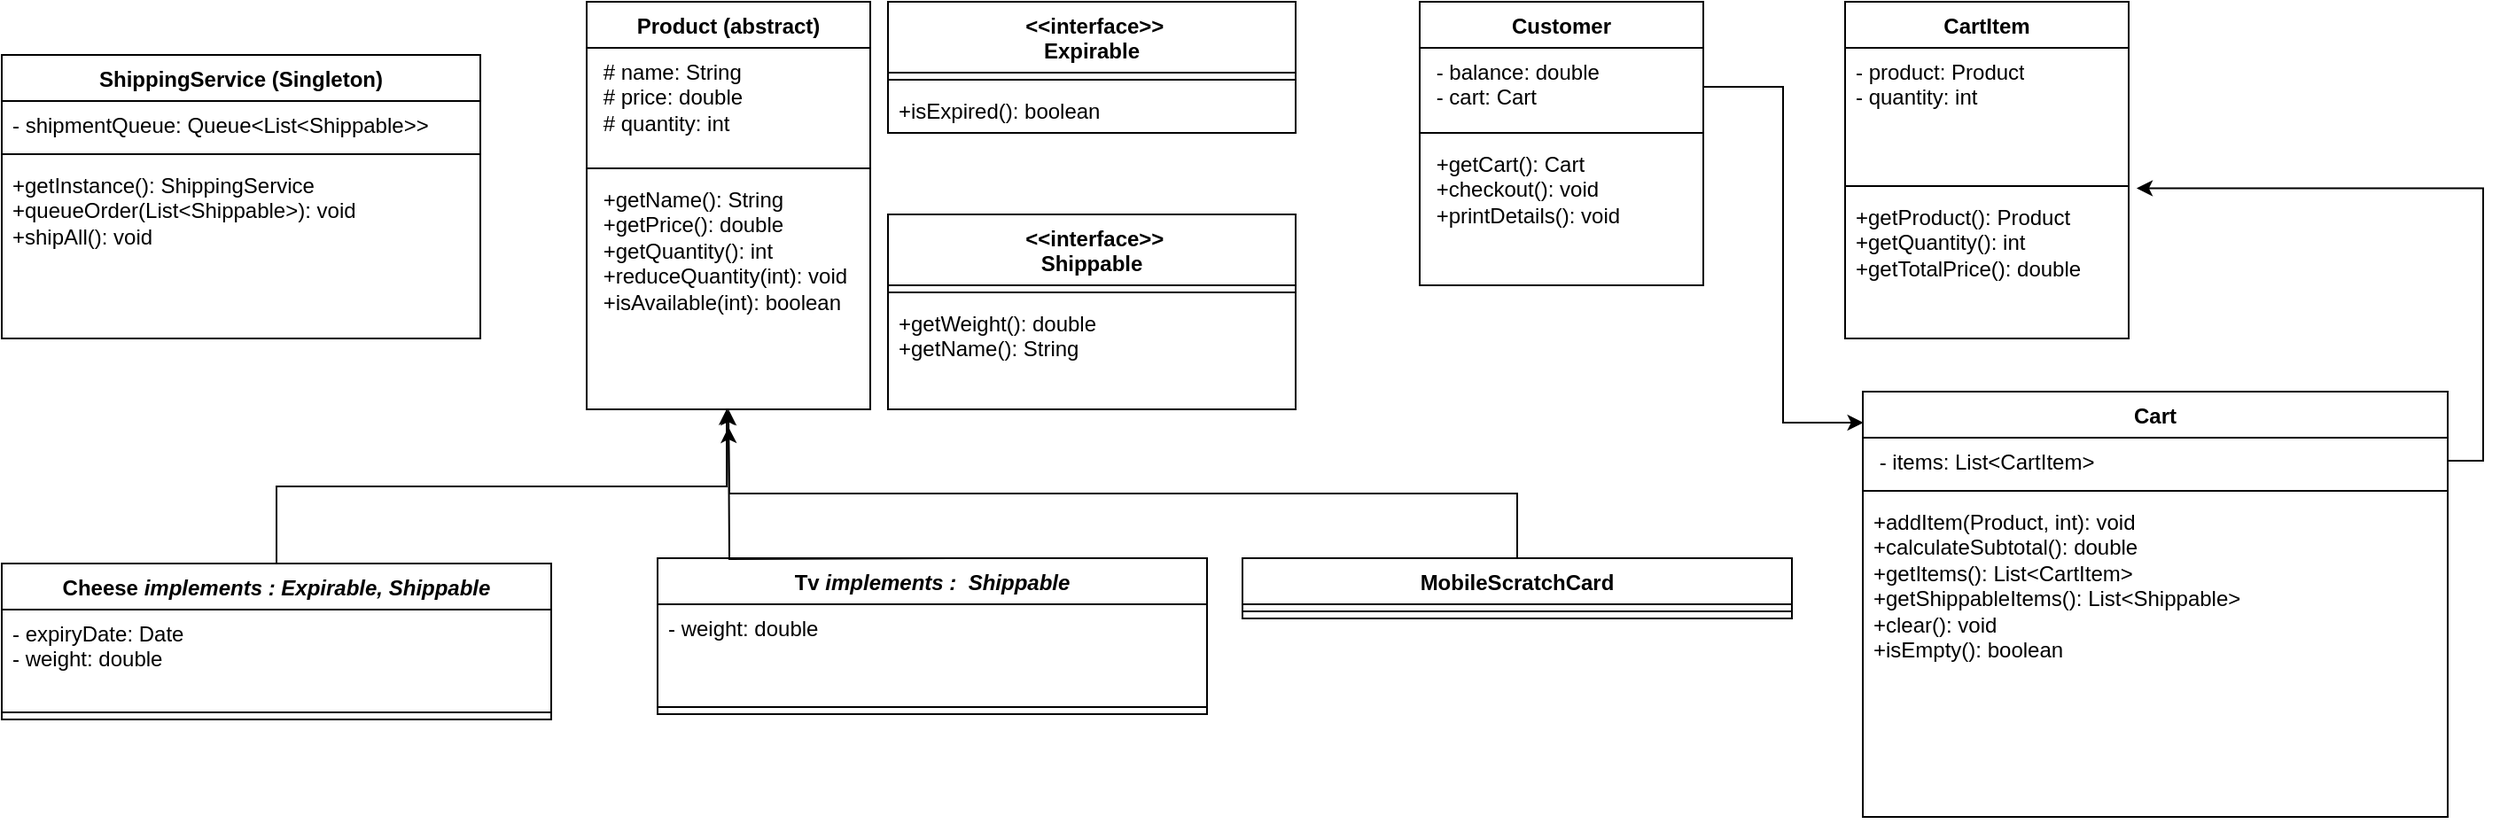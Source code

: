 <mxfile version="27.2.0">
  <diagram name="Page-1" id="929967ad-93f9-6ef4-fab6-5d389245f69c">
    <mxGraphModel dx="1737" dy="950" grid="1" gridSize="10" guides="1" tooltips="1" connect="1" arrows="1" fold="1" page="1" pageScale="1.5" pageWidth="1169" pageHeight="826" background="#ffffff" math="0" shadow="0">
      <root>
        <mxCell id="0" style=";html=1;" />
        <mxCell id="1" style=";html=1;" parent="0" />
        <mxCell id="t82LkbYWw16WD3sVGFrq-4" value="Product (abstract)" style="swimlane;fontStyle=1;align=center;verticalAlign=top;childLayout=stackLayout;horizontal=1;startSize=26;horizontalStack=0;resizeParent=1;resizeParentMax=0;resizeLast=0;collapsible=1;marginBottom=0;whiteSpace=wrap;html=1;" vertex="1" parent="1">
          <mxGeometry x="370" y="260" width="160" height="230" as="geometry" />
        </mxCell>
        <mxCell id="t82LkbYWw16WD3sVGFrq-5" value="&lt;div&gt;&amp;nbsp;# name: String&amp;nbsp; &amp;nbsp; &amp;nbsp; &amp;nbsp;&lt;/div&gt;&lt;div&gt;&amp;nbsp;# price: double&amp;nbsp; &amp;nbsp;&lt;/div&gt;&lt;div&gt;&amp;nbsp;# quantity: int&amp;nbsp;&lt;/div&gt;" style="text;strokeColor=none;fillColor=none;align=left;verticalAlign=top;spacingLeft=4;spacingRight=4;overflow=hidden;rotatable=0;points=[[0,0.5],[1,0.5]];portConstraint=eastwest;whiteSpace=wrap;html=1;" vertex="1" parent="t82LkbYWw16WD3sVGFrq-4">
          <mxGeometry y="26" width="160" height="64" as="geometry" />
        </mxCell>
        <mxCell id="t82LkbYWw16WD3sVGFrq-6" value="" style="line;strokeWidth=1;fillColor=none;align=left;verticalAlign=middle;spacingTop=-1;spacingLeft=3;spacingRight=3;rotatable=0;labelPosition=right;points=[];portConstraint=eastwest;strokeColor=inherit;" vertex="1" parent="t82LkbYWw16WD3sVGFrq-4">
          <mxGeometry y="90" width="160" height="8" as="geometry" />
        </mxCell>
        <mxCell id="t82LkbYWw16WD3sVGFrq-7" value="&lt;div&gt;&amp;nbsp;+getName(): String&amp;nbsp; &amp;nbsp;&amp;nbsp;&lt;/div&gt;&lt;div&gt;&amp;nbsp;+getPrice(): double&amp;nbsp;&amp;nbsp;&lt;/div&gt;&lt;div&gt;&amp;nbsp;+getQuantity(): int&amp;nbsp;&amp;nbsp;&lt;/div&gt;&lt;div&gt;&amp;nbsp;+reduceQuantity(int): void&lt;/div&gt;&lt;div&gt;&amp;nbsp;+isAvailable(int): boolean&amp;nbsp;&lt;/div&gt;" style="text;strokeColor=none;fillColor=none;align=left;verticalAlign=top;spacingLeft=4;spacingRight=4;overflow=hidden;rotatable=0;points=[[0,0.5],[1,0.5]];portConstraint=eastwest;whiteSpace=wrap;html=1;" vertex="1" parent="t82LkbYWw16WD3sVGFrq-4">
          <mxGeometry y="98" width="160" height="132" as="geometry" />
        </mxCell>
        <mxCell id="t82LkbYWw16WD3sVGFrq-8" value="&amp;nbsp;&amp;lt;&amp;lt;interface&amp;gt;&amp;gt;&lt;div&gt;Expirable&lt;/div&gt;" style="swimlane;fontStyle=1;align=center;verticalAlign=top;childLayout=stackLayout;horizontal=1;startSize=40;horizontalStack=0;resizeParent=1;resizeParentMax=0;resizeLast=0;collapsible=1;marginBottom=0;whiteSpace=wrap;html=1;" vertex="1" parent="1">
          <mxGeometry x="540" y="260" width="230" height="74" as="geometry" />
        </mxCell>
        <mxCell id="t82LkbYWw16WD3sVGFrq-10" value="" style="line;strokeWidth=1;fillColor=none;align=left;verticalAlign=middle;spacingTop=-1;spacingLeft=3;spacingRight=3;rotatable=0;labelPosition=right;points=[];portConstraint=eastwest;strokeColor=inherit;" vertex="1" parent="t82LkbYWw16WD3sVGFrq-8">
          <mxGeometry y="40" width="230" height="8" as="geometry" />
        </mxCell>
        <mxCell id="t82LkbYWw16WD3sVGFrq-11" value="+isExpired(): boolean" style="text;strokeColor=none;fillColor=none;align=left;verticalAlign=top;spacingLeft=4;spacingRight=4;overflow=hidden;rotatable=0;points=[[0,0.5],[1,0.5]];portConstraint=eastwest;whiteSpace=wrap;html=1;" vertex="1" parent="t82LkbYWw16WD3sVGFrq-8">
          <mxGeometry y="48" width="230" height="26" as="geometry" />
        </mxCell>
        <mxCell id="t82LkbYWw16WD3sVGFrq-12" value="&amp;nbsp;&amp;lt;&amp;lt;interface&amp;gt;&amp;gt;&lt;div&gt;Shippable&lt;/div&gt;" style="swimlane;fontStyle=1;align=center;verticalAlign=top;childLayout=stackLayout;horizontal=1;startSize=40;horizontalStack=0;resizeParent=1;resizeParentMax=0;resizeLast=0;collapsible=1;marginBottom=0;whiteSpace=wrap;html=1;" vertex="1" parent="1">
          <mxGeometry x="540" y="380" width="230" height="110" as="geometry" />
        </mxCell>
        <mxCell id="t82LkbYWw16WD3sVGFrq-13" value="" style="line;strokeWidth=1;fillColor=none;align=left;verticalAlign=middle;spacingTop=-1;spacingLeft=3;spacingRight=3;rotatable=0;labelPosition=right;points=[];portConstraint=eastwest;strokeColor=inherit;" vertex="1" parent="t82LkbYWw16WD3sVGFrq-12">
          <mxGeometry y="40" width="230" height="8" as="geometry" />
        </mxCell>
        <mxCell id="t82LkbYWw16WD3sVGFrq-14" value="+getWeight(): double&lt;div&gt;+getName(): String&lt;/div&gt;" style="text;strokeColor=none;fillColor=none;align=left;verticalAlign=top;spacingLeft=4;spacingRight=4;overflow=hidden;rotatable=0;points=[[0,0.5],[1,0.5]];portConstraint=eastwest;whiteSpace=wrap;html=1;" vertex="1" parent="t82LkbYWw16WD3sVGFrq-12">
          <mxGeometry y="48" width="230" height="62" as="geometry" />
        </mxCell>
        <mxCell id="t82LkbYWw16WD3sVGFrq-15" value="Cheese &lt;i&gt;implements : Expirable, Shippable&lt;/i&gt;" style="swimlane;fontStyle=1;align=center;verticalAlign=top;childLayout=stackLayout;horizontal=1;startSize=26;horizontalStack=0;resizeParent=1;resizeParentMax=0;resizeLast=0;collapsible=1;marginBottom=0;whiteSpace=wrap;html=1;" vertex="1" parent="1">
          <mxGeometry x="40" y="577" width="310" height="88" as="geometry" />
        </mxCell>
        <mxCell id="t82LkbYWw16WD3sVGFrq-16" value="- expiryDate: Date&lt;div&gt;- weight: double&amp;nbsp;&lt;/div&gt;" style="text;strokeColor=none;fillColor=none;align=left;verticalAlign=top;spacingLeft=4;spacingRight=4;overflow=hidden;rotatable=0;points=[[0,0.5],[1,0.5]];portConstraint=eastwest;whiteSpace=wrap;html=1;" vertex="1" parent="t82LkbYWw16WD3sVGFrq-15">
          <mxGeometry y="26" width="310" height="54" as="geometry" />
        </mxCell>
        <mxCell id="t82LkbYWw16WD3sVGFrq-17" value="" style="line;strokeWidth=1;fillColor=none;align=left;verticalAlign=middle;spacingTop=-1;spacingLeft=3;spacingRight=3;rotatable=0;labelPosition=right;points=[];portConstraint=eastwest;strokeColor=inherit;" vertex="1" parent="t82LkbYWw16WD3sVGFrq-15">
          <mxGeometry y="80" width="310" height="8" as="geometry" />
        </mxCell>
        <mxCell id="t82LkbYWw16WD3sVGFrq-19" value="Tv&amp;nbsp;&lt;i&gt;implements :&amp;nbsp; Shippable&lt;/i&gt;" style="swimlane;fontStyle=1;align=center;verticalAlign=top;childLayout=stackLayout;horizontal=1;startSize=26;horizontalStack=0;resizeParent=1;resizeParentMax=0;resizeLast=0;collapsible=1;marginBottom=0;whiteSpace=wrap;html=1;" vertex="1" parent="1">
          <mxGeometry x="410" y="574" width="310" height="88" as="geometry" />
        </mxCell>
        <mxCell id="t82LkbYWw16WD3sVGFrq-20" value="&lt;div&gt;- weight: double&amp;nbsp;&lt;/div&gt;" style="text;strokeColor=none;fillColor=none;align=left;verticalAlign=top;spacingLeft=4;spacingRight=4;overflow=hidden;rotatable=0;points=[[0,0.5],[1,0.5]];portConstraint=eastwest;whiteSpace=wrap;html=1;" vertex="1" parent="t82LkbYWw16WD3sVGFrq-19">
          <mxGeometry y="26" width="310" height="54" as="geometry" />
        </mxCell>
        <mxCell id="t82LkbYWw16WD3sVGFrq-21" value="" style="line;strokeWidth=1;fillColor=none;align=left;verticalAlign=middle;spacingTop=-1;spacingLeft=3;spacingRight=3;rotatable=0;labelPosition=right;points=[];portConstraint=eastwest;strokeColor=inherit;" vertex="1" parent="t82LkbYWw16WD3sVGFrq-19">
          <mxGeometry y="80" width="310" height="8" as="geometry" />
        </mxCell>
        <mxCell id="t82LkbYWw16WD3sVGFrq-30" style="edgeStyle=orthogonalEdgeStyle;rounded=0;orthogonalLoop=1;jettySize=auto;html=1;exitX=0.5;exitY=0;exitDx=0;exitDy=0;" edge="1" parent="1" source="t82LkbYWw16WD3sVGFrq-23">
          <mxGeometry relative="1" as="geometry">
            <mxPoint x="450" y="500" as="targetPoint" />
          </mxGeometry>
        </mxCell>
        <mxCell id="t82LkbYWw16WD3sVGFrq-23" value="MobileScratchCard" style="swimlane;fontStyle=1;align=center;verticalAlign=top;childLayout=stackLayout;horizontal=1;startSize=26;horizontalStack=0;resizeParent=1;resizeParentMax=0;resizeLast=0;collapsible=1;marginBottom=0;whiteSpace=wrap;html=1;" vertex="1" parent="1">
          <mxGeometry x="740" y="574" width="310" height="34" as="geometry" />
        </mxCell>
        <mxCell id="t82LkbYWw16WD3sVGFrq-25" value="" style="line;strokeWidth=1;fillColor=none;align=left;verticalAlign=middle;spacingTop=-1;spacingLeft=3;spacingRight=3;rotatable=0;labelPosition=right;points=[];portConstraint=eastwest;strokeColor=inherit;" vertex="1" parent="t82LkbYWw16WD3sVGFrq-23">
          <mxGeometry y="26" width="310" height="8" as="geometry" />
        </mxCell>
        <mxCell id="t82LkbYWw16WD3sVGFrq-26" style="edgeStyle=orthogonalEdgeStyle;rounded=0;orthogonalLoop=1;jettySize=auto;html=1;exitX=0.5;exitY=0;exitDx=0;exitDy=0;entryX=0.438;entryY=1;entryDx=0;entryDy=0;entryPerimeter=0;" edge="1" parent="1">
          <mxGeometry relative="1" as="geometry">
            <mxPoint x="574.92" y="574" as="sourcePoint" />
            <mxPoint x="450.0" y="490" as="targetPoint" />
          </mxGeometry>
        </mxCell>
        <mxCell id="t82LkbYWw16WD3sVGFrq-27" style="edgeStyle=orthogonalEdgeStyle;rounded=0;orthogonalLoop=1;jettySize=auto;html=1;exitX=0.5;exitY=0;exitDx=0;exitDy=0;entryX=0.494;entryY=0.998;entryDx=0;entryDy=0;entryPerimeter=0;" edge="1" parent="1" source="t82LkbYWw16WD3sVGFrq-15" target="t82LkbYWw16WD3sVGFrq-7">
          <mxGeometry relative="1" as="geometry" />
        </mxCell>
        <mxCell id="t82LkbYWw16WD3sVGFrq-32" value="Cart" style="swimlane;fontStyle=1;align=center;verticalAlign=top;childLayout=stackLayout;horizontal=1;startSize=26;horizontalStack=0;resizeParent=1;resizeParentMax=0;resizeLast=0;collapsible=1;marginBottom=0;whiteSpace=wrap;html=1;" vertex="1" parent="1">
          <mxGeometry x="1090" y="480" width="330" height="240" as="geometry" />
        </mxCell>
        <mxCell id="t82LkbYWw16WD3sVGFrq-33" value="&amp;nbsp;- items: List&amp;lt;CartItem&amp;gt;" style="text;strokeColor=none;fillColor=none;align=left;verticalAlign=top;spacingLeft=4;spacingRight=4;overflow=hidden;rotatable=0;points=[[0,0.5],[1,0.5]];portConstraint=eastwest;whiteSpace=wrap;html=1;" vertex="1" parent="t82LkbYWw16WD3sVGFrq-32">
          <mxGeometry y="26" width="330" height="26" as="geometry" />
        </mxCell>
        <mxCell id="t82LkbYWw16WD3sVGFrq-34" value="" style="line;strokeWidth=1;fillColor=none;align=left;verticalAlign=middle;spacingTop=-1;spacingLeft=3;spacingRight=3;rotatable=0;labelPosition=right;points=[];portConstraint=eastwest;strokeColor=inherit;" vertex="1" parent="t82LkbYWw16WD3sVGFrq-32">
          <mxGeometry y="52" width="330" height="8" as="geometry" />
        </mxCell>
        <mxCell id="t82LkbYWw16WD3sVGFrq-35" value="&lt;div&gt;+addItem(Product, int): void&amp;nbsp;&lt;/div&gt;&lt;div&gt;+calculateSubtotal(): double&amp;nbsp;&lt;/div&gt;&lt;div&gt;+getItems(): List&amp;lt;CartItem&amp;gt;&amp;nbsp;&amp;nbsp;&lt;/div&gt;&lt;div&gt;+getShippableItems(): List&amp;lt;Shippable&amp;gt;&amp;nbsp;&lt;/div&gt;&lt;div&gt;+clear(): void&amp;nbsp; &amp;nbsp;&lt;/div&gt;&lt;div&gt;+isEmpty(): boolean&amp;nbsp;&lt;/div&gt;" style="text;strokeColor=none;fillColor=none;align=left;verticalAlign=top;spacingLeft=4;spacingRight=4;overflow=hidden;rotatable=0;points=[[0,0.5],[1,0.5]];portConstraint=eastwest;whiteSpace=wrap;html=1;" vertex="1" parent="t82LkbYWw16WD3sVGFrq-32">
          <mxGeometry y="60" width="330" height="180" as="geometry" />
        </mxCell>
        <mxCell id="t82LkbYWw16WD3sVGFrq-36" value="CartItem" style="swimlane;fontStyle=1;align=center;verticalAlign=top;childLayout=stackLayout;horizontal=1;startSize=26;horizontalStack=0;resizeParent=1;resizeParentMax=0;resizeLast=0;collapsible=1;marginBottom=0;whiteSpace=wrap;html=1;" vertex="1" parent="1">
          <mxGeometry x="1080" y="260" width="160" height="190" as="geometry" />
        </mxCell>
        <mxCell id="t82LkbYWw16WD3sVGFrq-37" value="&lt;div&gt;- product: Product&lt;/div&gt;&lt;div&gt;- quantity: int&lt;/div&gt;" style="text;strokeColor=none;fillColor=none;align=left;verticalAlign=top;spacingLeft=4;spacingRight=4;overflow=hidden;rotatable=0;points=[[0,0.5],[1,0.5]];portConstraint=eastwest;whiteSpace=wrap;html=1;" vertex="1" parent="t82LkbYWw16WD3sVGFrq-36">
          <mxGeometry y="26" width="160" height="74" as="geometry" />
        </mxCell>
        <mxCell id="t82LkbYWw16WD3sVGFrq-38" value="" style="line;strokeWidth=1;fillColor=none;align=left;verticalAlign=middle;spacingTop=-1;spacingLeft=3;spacingRight=3;rotatable=0;labelPosition=right;points=[];portConstraint=eastwest;strokeColor=inherit;" vertex="1" parent="t82LkbYWw16WD3sVGFrq-36">
          <mxGeometry y="100" width="160" height="8" as="geometry" />
        </mxCell>
        <mxCell id="t82LkbYWw16WD3sVGFrq-39" value="&lt;div&gt;+getProduct(): Product&lt;/div&gt;&lt;div&gt;+getQuantity(): int&amp;nbsp;&amp;nbsp;&lt;/div&gt;&lt;div&gt;+getTotalPrice(): double&amp;nbsp;&lt;/div&gt;" style="text;strokeColor=none;fillColor=none;align=left;verticalAlign=top;spacingLeft=4;spacingRight=4;overflow=hidden;rotatable=0;points=[[0,0.5],[1,0.5]];portConstraint=eastwest;whiteSpace=wrap;html=1;" vertex="1" parent="t82LkbYWw16WD3sVGFrq-36">
          <mxGeometry y="108" width="160" height="82" as="geometry" />
        </mxCell>
        <mxCell id="t82LkbYWw16WD3sVGFrq-42" style="edgeStyle=orthogonalEdgeStyle;rounded=0;orthogonalLoop=1;jettySize=auto;html=1;exitX=1;exitY=0.5;exitDx=0;exitDy=0;entryX=1.028;entryY=1.071;entryDx=0;entryDy=0;entryPerimeter=0;" edge="1" parent="1" source="t82LkbYWw16WD3sVGFrq-33" target="t82LkbYWw16WD3sVGFrq-37">
          <mxGeometry relative="1" as="geometry" />
        </mxCell>
        <mxCell id="t82LkbYWw16WD3sVGFrq-43" value="Customer" style="swimlane;fontStyle=1;align=center;verticalAlign=top;childLayout=stackLayout;horizontal=1;startSize=26;horizontalStack=0;resizeParent=1;resizeParentMax=0;resizeLast=0;collapsible=1;marginBottom=0;whiteSpace=wrap;html=1;" vertex="1" parent="1">
          <mxGeometry x="840" y="260" width="160" height="160" as="geometry" />
        </mxCell>
        <mxCell id="t82LkbYWw16WD3sVGFrq-44" value="&amp;nbsp;- balance: double&amp;nbsp;&lt;div&gt;&amp;nbsp;- cart: Cart&amp;nbsp; &amp;nbsp;&amp;nbsp;&lt;/div&gt;" style="text;strokeColor=none;fillColor=none;align=left;verticalAlign=top;spacingLeft=4;spacingRight=4;overflow=hidden;rotatable=0;points=[[0,0.5],[1,0.5]];portConstraint=eastwest;whiteSpace=wrap;html=1;" vertex="1" parent="t82LkbYWw16WD3sVGFrq-43">
          <mxGeometry y="26" width="160" height="44" as="geometry" />
        </mxCell>
        <mxCell id="t82LkbYWw16WD3sVGFrq-45" value="" style="line;strokeWidth=1;fillColor=none;align=left;verticalAlign=middle;spacingTop=-1;spacingLeft=3;spacingRight=3;rotatable=0;labelPosition=right;points=[];portConstraint=eastwest;strokeColor=inherit;" vertex="1" parent="t82LkbYWw16WD3sVGFrq-43">
          <mxGeometry y="70" width="160" height="8" as="geometry" />
        </mxCell>
        <mxCell id="t82LkbYWw16WD3sVGFrq-46" value="&lt;div&gt;&amp;nbsp;+getCart(): Cart&amp;nbsp; &amp;nbsp; &amp;nbsp; &amp;nbsp;&amp;nbsp;&lt;/div&gt;&lt;div&gt;&amp;nbsp;+checkout(): void&amp;nbsp; &amp;nbsp; &amp;nbsp;&amp;nbsp;&lt;/div&gt;&lt;div&gt;&amp;nbsp;+printDetails(): void&lt;/div&gt;" style="text;strokeColor=none;fillColor=none;align=left;verticalAlign=top;spacingLeft=4;spacingRight=4;overflow=hidden;rotatable=0;points=[[0,0.5],[1,0.5]];portConstraint=eastwest;whiteSpace=wrap;html=1;" vertex="1" parent="t82LkbYWw16WD3sVGFrq-43">
          <mxGeometry y="78" width="160" height="82" as="geometry" />
        </mxCell>
        <mxCell id="t82LkbYWw16WD3sVGFrq-49" style="edgeStyle=orthogonalEdgeStyle;rounded=0;orthogonalLoop=1;jettySize=auto;html=1;entryX=0.001;entryY=0.073;entryDx=0;entryDy=0;entryPerimeter=0;" edge="1" parent="1" source="t82LkbYWw16WD3sVGFrq-44" target="t82LkbYWw16WD3sVGFrq-32">
          <mxGeometry relative="1" as="geometry" />
        </mxCell>
        <mxCell id="t82LkbYWw16WD3sVGFrq-50" value="ShippingService (Singleton)" style="swimlane;fontStyle=1;align=center;verticalAlign=top;childLayout=stackLayout;horizontal=1;startSize=26;horizontalStack=0;resizeParent=1;resizeParentMax=0;resizeLast=0;collapsible=1;marginBottom=0;whiteSpace=wrap;html=1;" vertex="1" parent="1">
          <mxGeometry x="40" y="290" width="270" height="160" as="geometry" />
        </mxCell>
        <mxCell id="t82LkbYWw16WD3sVGFrq-51" value="- shipmentQueue: Queue&amp;lt;List&amp;lt;Shippable&amp;gt;&amp;gt;" style="text;strokeColor=none;fillColor=none;align=left;verticalAlign=top;spacingLeft=4;spacingRight=4;overflow=hidden;rotatable=0;points=[[0,0.5],[1,0.5]];portConstraint=eastwest;whiteSpace=wrap;html=1;" vertex="1" parent="t82LkbYWw16WD3sVGFrq-50">
          <mxGeometry y="26" width="270" height="26" as="geometry" />
        </mxCell>
        <mxCell id="t82LkbYWw16WD3sVGFrq-52" value="" style="line;strokeWidth=1;fillColor=none;align=left;verticalAlign=middle;spacingTop=-1;spacingLeft=3;spacingRight=3;rotatable=0;labelPosition=right;points=[];portConstraint=eastwest;strokeColor=inherit;" vertex="1" parent="t82LkbYWw16WD3sVGFrq-50">
          <mxGeometry y="52" width="270" height="8" as="geometry" />
        </mxCell>
        <mxCell id="t82LkbYWw16WD3sVGFrq-53" value="+getInstance(): ShippingService&lt;div&gt;+queueOrder(List&amp;lt;Shippable&amp;gt;): void&lt;/div&gt;&lt;div&gt;+shipAll(): void&lt;/div&gt;" style="text;strokeColor=none;fillColor=none;align=left;verticalAlign=top;spacingLeft=4;spacingRight=4;overflow=hidden;rotatable=0;points=[[0,0.5],[1,0.5]];portConstraint=eastwest;whiteSpace=wrap;html=1;" vertex="1" parent="t82LkbYWw16WD3sVGFrq-50">
          <mxGeometry y="60" width="270" height="100" as="geometry" />
        </mxCell>
      </root>
    </mxGraphModel>
  </diagram>
</mxfile>
